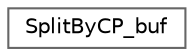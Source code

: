 digraph "类继承关系图"
{
 // LATEX_PDF_SIZE
  bgcolor="transparent";
  edge [fontname=Helvetica,fontsize=10,labelfontname=Helvetica,labelfontsize=10];
  node [fontname=Helvetica,fontsize=10,shape=box,height=0.2,width=0.4];
  rankdir="LR";
  Node0 [id="Node000000",label="SplitByCP_buf",height=0.2,width=0.4,color="grey40", fillcolor="white", style="filled",URL="$class_split_by_c_p__buf.html",tooltip=" "];
}
